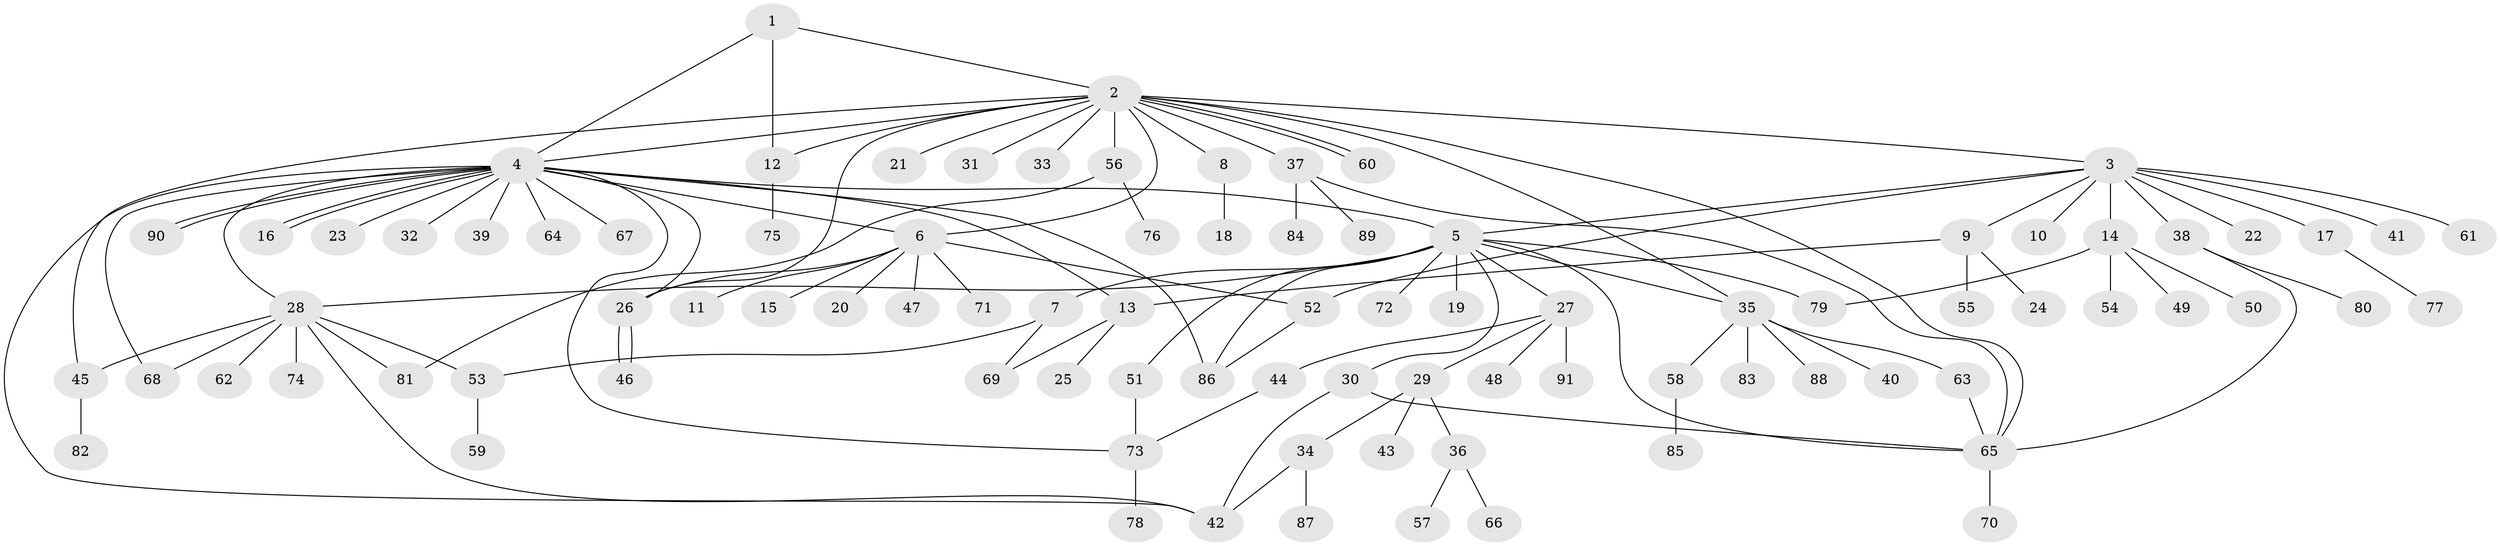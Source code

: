 // coarse degree distribution, {7: 0.043478260869565216, 1: 0.43478260869565216, 13: 0.021739130434782608, 15: 0.021739130434782608, 9: 0.021739130434782608, 5: 0.043478260869565216, 3: 0.13043478260869565, 2: 0.1956521739130435, 6: 0.021739130434782608, 11: 0.021739130434782608, 4: 0.043478260869565216}
// Generated by graph-tools (version 1.1) at 2025/36/03/04/25 23:36:40]
// undirected, 91 vertices, 122 edges
graph export_dot {
  node [color=gray90,style=filled];
  1;
  2;
  3;
  4;
  5;
  6;
  7;
  8;
  9;
  10;
  11;
  12;
  13;
  14;
  15;
  16;
  17;
  18;
  19;
  20;
  21;
  22;
  23;
  24;
  25;
  26;
  27;
  28;
  29;
  30;
  31;
  32;
  33;
  34;
  35;
  36;
  37;
  38;
  39;
  40;
  41;
  42;
  43;
  44;
  45;
  46;
  47;
  48;
  49;
  50;
  51;
  52;
  53;
  54;
  55;
  56;
  57;
  58;
  59;
  60;
  61;
  62;
  63;
  64;
  65;
  66;
  67;
  68;
  69;
  70;
  71;
  72;
  73;
  74;
  75;
  76;
  77;
  78;
  79;
  80;
  81;
  82;
  83;
  84;
  85;
  86;
  87;
  88;
  89;
  90;
  91;
  1 -- 2;
  1 -- 4;
  1 -- 12;
  2 -- 3;
  2 -- 4;
  2 -- 6;
  2 -- 8;
  2 -- 12;
  2 -- 21;
  2 -- 26;
  2 -- 31;
  2 -- 33;
  2 -- 35;
  2 -- 37;
  2 -- 45;
  2 -- 56;
  2 -- 60;
  2 -- 60;
  2 -- 65;
  3 -- 5;
  3 -- 9;
  3 -- 10;
  3 -- 14;
  3 -- 17;
  3 -- 22;
  3 -- 38;
  3 -- 41;
  3 -- 52;
  3 -- 61;
  4 -- 5;
  4 -- 6;
  4 -- 13;
  4 -- 16;
  4 -- 16;
  4 -- 23;
  4 -- 26;
  4 -- 28;
  4 -- 32;
  4 -- 39;
  4 -- 42;
  4 -- 64;
  4 -- 67;
  4 -- 68;
  4 -- 73;
  4 -- 86;
  4 -- 90;
  4 -- 90;
  5 -- 7;
  5 -- 19;
  5 -- 27;
  5 -- 28;
  5 -- 30;
  5 -- 35;
  5 -- 51;
  5 -- 65;
  5 -- 72;
  5 -- 79;
  5 -- 86;
  6 -- 11;
  6 -- 15;
  6 -- 20;
  6 -- 26;
  6 -- 47;
  6 -- 52;
  6 -- 71;
  7 -- 53;
  7 -- 69;
  8 -- 18;
  9 -- 13;
  9 -- 24;
  9 -- 55;
  12 -- 75;
  13 -- 25;
  13 -- 69;
  14 -- 49;
  14 -- 50;
  14 -- 54;
  14 -- 79;
  17 -- 77;
  26 -- 46;
  26 -- 46;
  27 -- 29;
  27 -- 44;
  27 -- 48;
  27 -- 91;
  28 -- 42;
  28 -- 45;
  28 -- 53;
  28 -- 62;
  28 -- 68;
  28 -- 74;
  28 -- 81;
  29 -- 34;
  29 -- 36;
  29 -- 43;
  30 -- 42;
  30 -- 65;
  34 -- 42;
  34 -- 87;
  35 -- 40;
  35 -- 58;
  35 -- 63;
  35 -- 83;
  35 -- 88;
  36 -- 57;
  36 -- 66;
  37 -- 65;
  37 -- 84;
  37 -- 89;
  38 -- 65;
  38 -- 80;
  44 -- 73;
  45 -- 82;
  51 -- 73;
  52 -- 86;
  53 -- 59;
  56 -- 76;
  56 -- 81;
  58 -- 85;
  63 -- 65;
  65 -- 70;
  73 -- 78;
}
